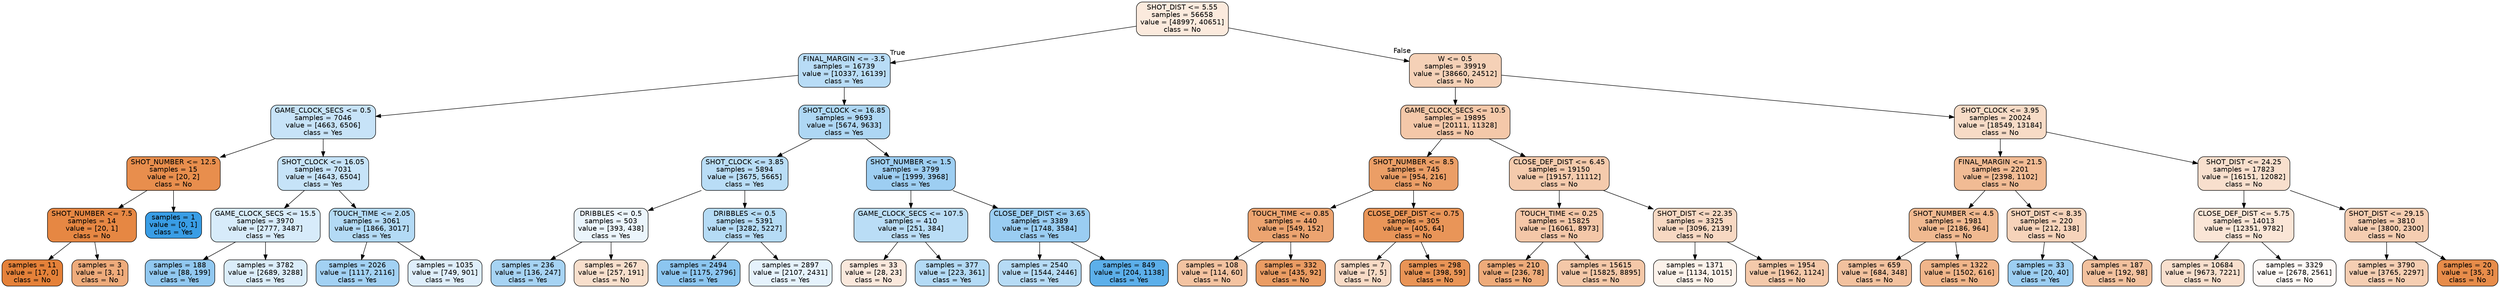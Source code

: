 digraph Tree {
node [shape=box, style="filled, rounded", color="black", fontname=helvetica] ;
edge [fontname=helvetica] ;
0 [label="SHOT_DIST <= 5.55\nsamples = 56658\nvalue = [48997, 40651]\nclass = No", fillcolor="#fbeadd"] ;
1 [label="FINAL_MARGIN <= -3.5\nsamples = 16739\nvalue = [10337, 16139]\nclass = Yes", fillcolor="#b8dcf6"] ;
0 -> 1 [labeldistance=2.5, labelangle=45, headlabel="True"] ;
2 [label="GAME_CLOCK_SECS <= 0.5\nsamples = 7046\nvalue = [4663, 6506]\nclass = Yes", fillcolor="#c7e3f8"] ;
1 -> 2 ;
3 [label="SHOT_NUMBER <= 12.5\nsamples = 15\nvalue = [20, 2]\nclass = No", fillcolor="#e88e4d"] ;
2 -> 3 ;
4 [label="SHOT_NUMBER <= 7.5\nsamples = 14\nvalue = [20, 1]\nclass = No", fillcolor="#e68743"] ;
3 -> 4 ;
5 [label="samples = 11\nvalue = [17, 0]\nclass = No", fillcolor="#e58139"] ;
4 -> 5 ;
6 [label="samples = 3\nvalue = [3, 1]\nclass = No", fillcolor="#eeab7b"] ;
4 -> 6 ;
7 [label="samples = 1\nvalue = [0, 1]\nclass = Yes", fillcolor="#399de5"] ;
3 -> 7 ;
8 [label="SHOT_CLOCK <= 16.05\nsamples = 7031\nvalue = [4643, 6504]\nclass = Yes", fillcolor="#c6e3f8"] ;
2 -> 8 ;
9 [label="GAME_CLOCK_SECS <= 15.5\nsamples = 3970\nvalue = [2777, 3487]\nclass = Yes", fillcolor="#d7ebfa"] ;
8 -> 9 ;
10 [label="samples = 188\nvalue = [88, 199]\nclass = Yes", fillcolor="#91c8f0"] ;
9 -> 10 ;
11 [label="samples = 3782\nvalue = [2689, 3288]\nclass = Yes", fillcolor="#dbedfa"] ;
9 -> 11 ;
12 [label="TOUCH_TIME <= 2.05\nsamples = 3061\nvalue = [1866, 3017]\nclass = Yes", fillcolor="#b3daf5"] ;
8 -> 12 ;
13 [label="samples = 2026\nvalue = [1117, 2116]\nclass = Yes", fillcolor="#a2d1f3"] ;
12 -> 13 ;
14 [label="samples = 1035\nvalue = [749, 901]\nclass = Yes", fillcolor="#deeefb"] ;
12 -> 14 ;
15 [label="SHOT_CLOCK <= 16.85\nsamples = 9693\nvalue = [5674, 9633]\nclass = Yes", fillcolor="#aed7f4"] ;
1 -> 15 ;
16 [label="SHOT_CLOCK <= 3.85\nsamples = 5894\nvalue = [3675, 5665]\nclass = Yes", fillcolor="#b9ddf6"] ;
15 -> 16 ;
17 [label="DRIBBLES <= 0.5\nsamples = 503\nvalue = [393, 438]\nclass = Yes", fillcolor="#ebf5fc"] ;
16 -> 17 ;
18 [label="samples = 236\nvalue = [136, 247]\nclass = Yes", fillcolor="#a6d3f3"] ;
17 -> 18 ;
19 [label="samples = 267\nvalue = [257, 191]\nclass = No", fillcolor="#f8dfcc"] ;
17 -> 19 ;
20 [label="DRIBBLES <= 0.5\nsamples = 5391\nvalue = [3282, 5227]\nclass = Yes", fillcolor="#b5dbf5"] ;
16 -> 20 ;
21 [label="samples = 2494\nvalue = [1175, 2796]\nclass = Yes", fillcolor="#8cc6f0"] ;
20 -> 21 ;
22 [label="samples = 2897\nvalue = [2107, 2431]\nclass = Yes", fillcolor="#e5f2fc"] ;
20 -> 22 ;
23 [label="SHOT_NUMBER <= 1.5\nsamples = 3799\nvalue = [1999, 3968]\nclass = Yes", fillcolor="#9dcef2"] ;
15 -> 23 ;
24 [label="GAME_CLOCK_SECS <= 107.5\nsamples = 410\nvalue = [251, 384]\nclass = Yes", fillcolor="#baddf6"] ;
23 -> 24 ;
25 [label="samples = 33\nvalue = [28, 23]\nclass = No", fillcolor="#fae8dc"] ;
24 -> 25 ;
26 [label="samples = 377\nvalue = [223, 361]\nclass = Yes", fillcolor="#b3daf5"] ;
24 -> 26 ;
27 [label="CLOSE_DEF_DIST <= 3.65\nsamples = 3389\nvalue = [1748, 3584]\nclass = Yes", fillcolor="#9acdf2"] ;
23 -> 27 ;
28 [label="samples = 2540\nvalue = [1544, 2446]\nclass = Yes", fillcolor="#b6dbf5"] ;
27 -> 28 ;
29 [label="samples = 849\nvalue = [204, 1138]\nclass = Yes", fillcolor="#5cafea"] ;
27 -> 29 ;
30 [label="W <= 0.5\nsamples = 39919\nvalue = [38660, 24512]\nclass = No", fillcolor="#f5d1b7"] ;
0 -> 30 [labeldistance=2.5, labelangle=-45, headlabel="False"] ;
31 [label="GAME_CLOCK_SECS <= 10.5\nsamples = 19895\nvalue = [20111, 11328]\nclass = No", fillcolor="#f4c8a9"] ;
30 -> 31 ;
32 [label="SHOT_NUMBER <= 8.5\nsamples = 745\nvalue = [954, 216]\nclass = No", fillcolor="#eb9e66"] ;
31 -> 32 ;
33 [label="TOUCH_TIME <= 0.85\nsamples = 440\nvalue = [549, 152]\nclass = No", fillcolor="#eca470"] ;
32 -> 33 ;
34 [label="samples = 108\nvalue = [114, 60]\nclass = No", fillcolor="#f3c3a1"] ;
33 -> 34 ;
35 [label="samples = 332\nvalue = [435, 92]\nclass = No", fillcolor="#ea9c63"] ;
33 -> 35 ;
36 [label="CLOSE_DEF_DIST <= 0.75\nsamples = 305\nvalue = [405, 64]\nclass = No", fillcolor="#e99558"] ;
32 -> 36 ;
37 [label="samples = 7\nvalue = [7, 5]\nclass = No", fillcolor="#f8dbc6"] ;
36 -> 37 ;
38 [label="samples = 298\nvalue = [398, 59]\nclass = No", fillcolor="#e99456"] ;
36 -> 38 ;
39 [label="CLOSE_DEF_DIST <= 6.45\nsamples = 19150\nvalue = [19157, 11112]\nclass = No", fillcolor="#f4caac"] ;
31 -> 39 ;
40 [label="TOUCH_TIME <= 0.25\nsamples = 15825\nvalue = [16061, 8973]\nclass = No", fillcolor="#f4c7a8"] ;
39 -> 40 ;
41 [label="samples = 210\nvalue = [236, 78]\nclass = No", fillcolor="#eeab7a"] ;
40 -> 41 ;
42 [label="samples = 15615\nvalue = [15825, 8895]\nclass = No", fillcolor="#f4c8a8"] ;
40 -> 42 ;
43 [label="SHOT_DIST <= 22.35\nsamples = 3325\nvalue = [3096, 2139]\nclass = No", fillcolor="#f7d8c2"] ;
39 -> 43 ;
44 [label="samples = 1371\nvalue = [1134, 1015]\nclass = No", fillcolor="#fcf2ea"] ;
43 -> 44 ;
45 [label="samples = 1954\nvalue = [1962, 1124]\nclass = No", fillcolor="#f4c9aa"] ;
43 -> 45 ;
46 [label="SHOT_CLOCK <= 3.95\nsamples = 20024\nvalue = [18549, 13184]\nclass = No", fillcolor="#f7dbc6"] ;
30 -> 46 ;
47 [label="FINAL_MARGIN <= 21.5\nsamples = 2201\nvalue = [2398, 1102]\nclass = No", fillcolor="#f1bb94"] ;
46 -> 47 ;
48 [label="SHOT_NUMBER <= 4.5\nsamples = 1981\nvalue = [2186, 964]\nclass = No", fillcolor="#f0b990"] ;
47 -> 48 ;
49 [label="samples = 659\nvalue = [684, 348]\nclass = No", fillcolor="#f2c19e"] ;
48 -> 49 ;
50 [label="samples = 1322\nvalue = [1502, 616]\nclass = No", fillcolor="#f0b58a"] ;
48 -> 50 ;
51 [label="SHOT_DIST <= 8.35\nsamples = 220\nvalue = [212, 138]\nclass = No", fillcolor="#f6d3ba"] ;
47 -> 51 ;
52 [label="samples = 33\nvalue = [20, 40]\nclass = Yes", fillcolor="#9ccef2"] ;
51 -> 52 ;
53 [label="samples = 187\nvalue = [192, 98]\nclass = No", fillcolor="#f2c19e"] ;
51 -> 53 ;
54 [label="SHOT_DIST <= 24.25\nsamples = 17823\nvalue = [16151, 12082]\nclass = No", fillcolor="#f8dfcd"] ;
46 -> 54 ;
55 [label="CLOSE_DEF_DIST <= 5.75\nsamples = 14013\nvalue = [12351, 9782]\nclass = No", fillcolor="#fae5d6"] ;
54 -> 55 ;
56 [label="samples = 10684\nvalue = [9673, 7221]\nclass = No", fillcolor="#f8dfcd"] ;
55 -> 56 ;
57 [label="samples = 3329\nvalue = [2678, 2561]\nclass = No", fillcolor="#fef9f6"] ;
55 -> 57 ;
58 [label="SHOT_DIST <= 29.15\nsamples = 3810\nvalue = [3800, 2300]\nclass = No", fillcolor="#f5cdb1"] ;
54 -> 58 ;
59 [label="samples = 3790\nvalue = [3765, 2297]\nclass = No", fillcolor="#f5ceb2"] ;
58 -> 59 ;
60 [label="samples = 20\nvalue = [35, 3]\nclass = No", fillcolor="#e78c4a"] ;
58 -> 60 ;
}